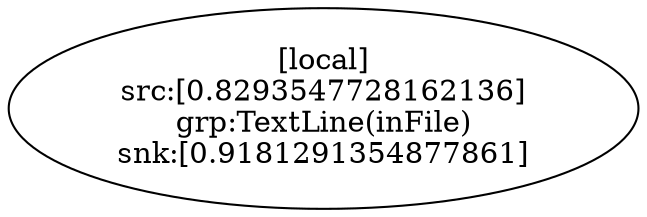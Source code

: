 digraph G {
  1 [label = "[local]\nsrc:[0.8293547728162136]\ngrp:TextLine(inFile)\nsnk:[0.9181291354877861]"];
}
